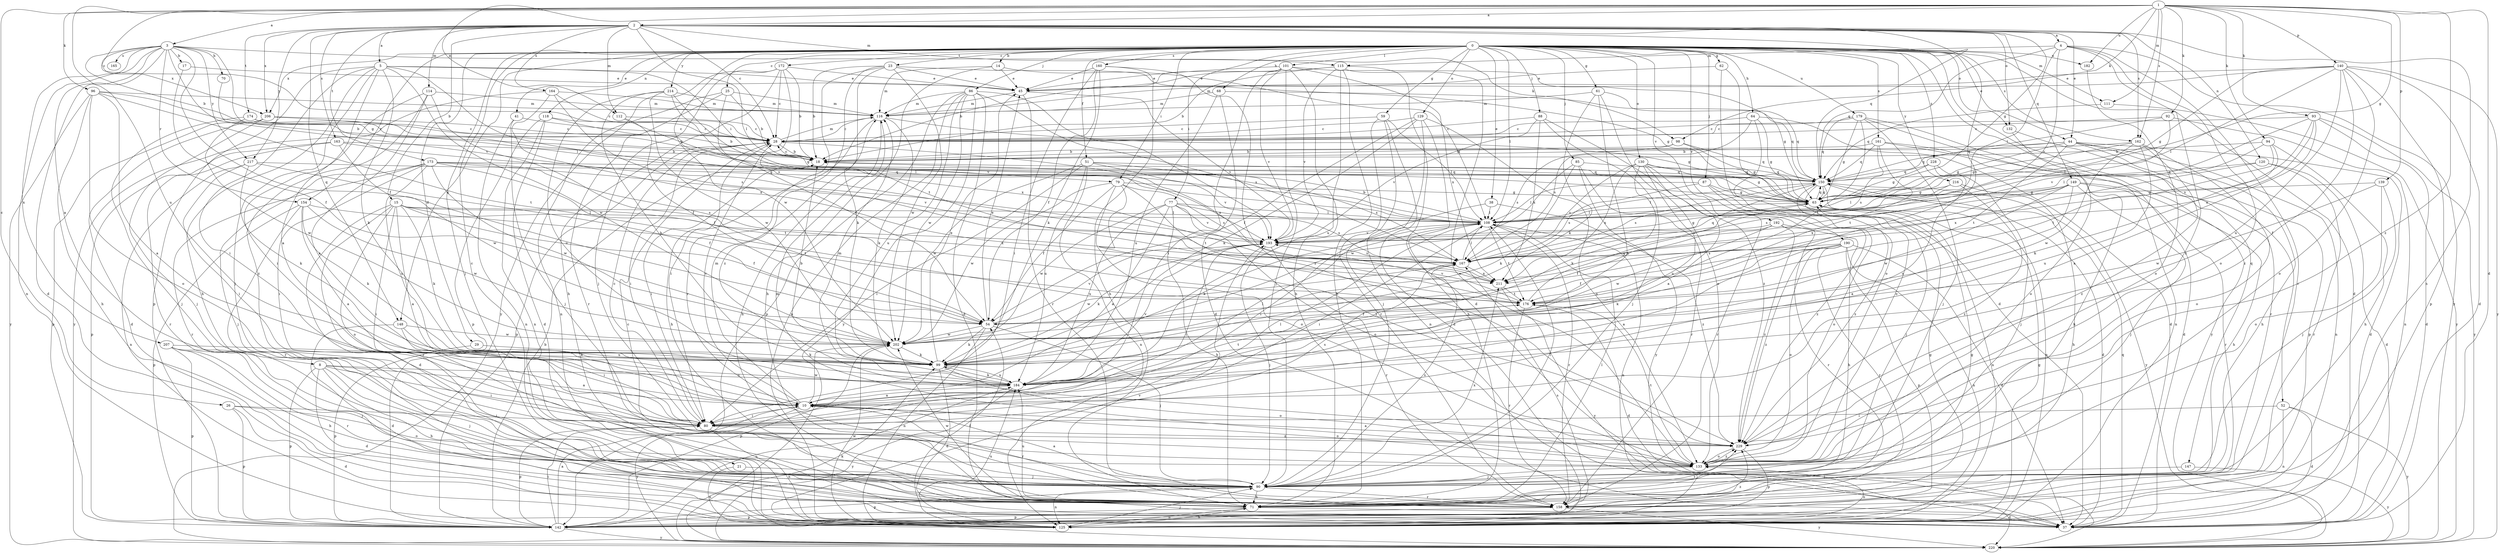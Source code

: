 strict digraph  {
0;
1;
2;
3;
4;
5;
8;
10;
14;
15;
17;
18;
21;
23;
25;
26;
28;
29;
37;
38;
41;
44;
45;
51;
52;
54;
59;
61;
62;
63;
64;
68;
70;
71;
77;
79;
80;
85;
86;
87;
88;
90;
92;
93;
94;
96;
98;
99;
101;
108;
111;
112;
114;
115;
116;
118;
120;
125;
129;
130;
132;
133;
139;
140;
142;
147;
148;
149;
150;
154;
158;
160;
161;
162;
163;
164;
165;
167;
172;
173;
174;
176;
179;
182;
184;
190;
192;
193;
202;
206;
207;
211;
214;
216;
217;
220;
228;
229;
0 -> 14  [label=b];
0 -> 21  [label=c];
0 -> 23  [label=c];
0 -> 25  [label=c];
0 -> 29  [label=d];
0 -> 37  [label=d];
0 -> 38  [label=e];
0 -> 41  [label=e];
0 -> 44  [label=e];
0 -> 51  [label=f];
0 -> 52  [label=f];
0 -> 59  [label=g];
0 -> 61  [label=g];
0 -> 62  [label=g];
0 -> 64  [label=h];
0 -> 68  [label=h];
0 -> 77  [label=i];
0 -> 79  [label=i];
0 -> 85  [label=j];
0 -> 86  [label=j];
0 -> 87  [label=j];
0 -> 88  [label=j];
0 -> 90  [label=j];
0 -> 101  [label=l];
0 -> 108  [label=l];
0 -> 111  [label=m];
0 -> 118  [label=n];
0 -> 129  [label=o];
0 -> 130  [label=o];
0 -> 132  [label=o];
0 -> 147  [label=q];
0 -> 148  [label=q];
0 -> 154  [label=r];
0 -> 160  [label=s];
0 -> 161  [label=s];
0 -> 162  [label=s];
0 -> 172  [label=t];
0 -> 179  [label=u];
0 -> 182  [label=u];
0 -> 190  [label=v];
0 -> 192  [label=v];
0 -> 202  [label=w];
0 -> 206  [label=x];
0 -> 214  [label=y];
0 -> 216  [label=y];
0 -> 228  [label=z];
1 -> 2  [label=a];
1 -> 3  [label=a];
1 -> 26  [label=c];
1 -> 28  [label=c];
1 -> 37  [label=d];
1 -> 63  [label=g];
1 -> 92  [label=k];
1 -> 93  [label=k];
1 -> 94  [label=k];
1 -> 96  [label=k];
1 -> 98  [label=k];
1 -> 111  [label=m];
1 -> 112  [label=m];
1 -> 139  [label=p];
1 -> 140  [label=p];
1 -> 162  [label=s];
1 -> 182  [label=u];
1 -> 184  [label=u];
1 -> 229  [label=z];
2 -> 4  [label=a];
2 -> 5  [label=a];
2 -> 15  [label=b];
2 -> 28  [label=c];
2 -> 44  [label=e];
2 -> 63  [label=g];
2 -> 108  [label=l];
2 -> 112  [label=m];
2 -> 114  [label=m];
2 -> 115  [label=m];
2 -> 120  [label=n];
2 -> 125  [label=n];
2 -> 132  [label=o];
2 -> 148  [label=q];
2 -> 149  [label=q];
2 -> 150  [label=q];
2 -> 162  [label=s];
2 -> 163  [label=s];
2 -> 164  [label=s];
2 -> 173  [label=t];
2 -> 174  [label=t];
2 -> 176  [label=t];
2 -> 206  [label=x];
2 -> 217  [label=y];
3 -> 8  [label=a];
3 -> 17  [label=b];
3 -> 18  [label=b];
3 -> 37  [label=d];
3 -> 54  [label=f];
3 -> 63  [label=g];
3 -> 70  [label=h];
3 -> 98  [label=k];
3 -> 125  [label=n];
3 -> 154  [label=r];
3 -> 165  [label=s];
3 -> 193  [label=v];
3 -> 206  [label=x];
3 -> 207  [label=x];
3 -> 217  [label=y];
4 -> 108  [label=l];
4 -> 115  [label=m];
4 -> 133  [label=o];
4 -> 150  [label=q];
4 -> 158  [label=r];
4 -> 193  [label=v];
4 -> 220  [label=y];
4 -> 229  [label=z];
5 -> 10  [label=a];
5 -> 45  [label=e];
5 -> 71  [label=h];
5 -> 79  [label=i];
5 -> 80  [label=i];
5 -> 90  [label=j];
5 -> 99  [label=k];
5 -> 142  [label=p];
5 -> 167  [label=s];
5 -> 202  [label=w];
8 -> 10  [label=a];
8 -> 37  [label=d];
8 -> 71  [label=h];
8 -> 80  [label=i];
8 -> 90  [label=j];
8 -> 142  [label=p];
8 -> 184  [label=u];
10 -> 28  [label=c];
10 -> 80  [label=i];
10 -> 116  [label=m];
10 -> 133  [label=o];
10 -> 158  [label=r];
10 -> 202  [label=w];
10 -> 220  [label=y];
14 -> 45  [label=e];
14 -> 71  [label=h];
14 -> 108  [label=l];
14 -> 116  [label=m];
15 -> 10  [label=a];
15 -> 37  [label=d];
15 -> 54  [label=f];
15 -> 80  [label=i];
15 -> 99  [label=k];
15 -> 108  [label=l];
15 -> 133  [label=o];
15 -> 158  [label=r];
15 -> 176  [label=t];
15 -> 211  [label=x];
17 -> 45  [label=e];
17 -> 54  [label=f];
18 -> 28  [label=c];
18 -> 80  [label=i];
18 -> 150  [label=q];
21 -> 90  [label=j];
21 -> 125  [label=n];
23 -> 18  [label=b];
23 -> 45  [label=e];
23 -> 63  [label=g];
23 -> 99  [label=k];
23 -> 158  [label=r];
23 -> 202  [label=w];
23 -> 229  [label=z];
25 -> 18  [label=b];
25 -> 54  [label=f];
25 -> 116  [label=m];
25 -> 125  [label=n];
25 -> 158  [label=r];
26 -> 37  [label=d];
26 -> 80  [label=i];
26 -> 133  [label=o];
26 -> 142  [label=p];
28 -> 18  [label=b];
28 -> 71  [label=h];
28 -> 80  [label=i];
28 -> 116  [label=m];
28 -> 142  [label=p];
28 -> 211  [label=x];
29 -> 99  [label=k];
29 -> 142  [label=p];
37 -> 150  [label=q];
38 -> 80  [label=i];
38 -> 108  [label=l];
38 -> 229  [label=z];
41 -> 28  [label=c];
41 -> 90  [label=j];
41 -> 125  [label=n];
44 -> 18  [label=b];
44 -> 37  [label=d];
44 -> 63  [label=g];
44 -> 71  [label=h];
44 -> 125  [label=n];
44 -> 142  [label=p];
44 -> 150  [label=q];
44 -> 176  [label=t];
45 -> 116  [label=m];
45 -> 158  [label=r];
45 -> 193  [label=v];
51 -> 80  [label=i];
51 -> 125  [label=n];
51 -> 150  [label=q];
51 -> 167  [label=s];
51 -> 184  [label=u];
51 -> 193  [label=v];
51 -> 202  [label=w];
52 -> 37  [label=d];
52 -> 80  [label=i];
52 -> 125  [label=n];
52 -> 220  [label=y];
54 -> 45  [label=e];
54 -> 90  [label=j];
54 -> 99  [label=k];
54 -> 125  [label=n];
54 -> 193  [label=v];
54 -> 202  [label=w];
59 -> 28  [label=c];
59 -> 37  [label=d];
59 -> 108  [label=l];
59 -> 125  [label=n];
59 -> 158  [label=r];
61 -> 10  [label=a];
61 -> 99  [label=k];
61 -> 116  [label=m];
61 -> 133  [label=o];
61 -> 150  [label=q];
62 -> 37  [label=d];
62 -> 45  [label=e];
62 -> 133  [label=o];
63 -> 108  [label=l];
63 -> 125  [label=n];
63 -> 150  [label=q];
64 -> 28  [label=c];
64 -> 37  [label=d];
64 -> 63  [label=g];
64 -> 133  [label=o];
64 -> 167  [label=s];
68 -> 37  [label=d];
68 -> 116  [label=m];
68 -> 150  [label=q];
68 -> 184  [label=u];
70 -> 108  [label=l];
71 -> 37  [label=d];
71 -> 63  [label=g];
71 -> 108  [label=l];
71 -> 125  [label=n];
71 -> 142  [label=p];
71 -> 184  [label=u];
71 -> 202  [label=w];
71 -> 229  [label=z];
77 -> 10  [label=a];
77 -> 71  [label=h];
77 -> 108  [label=l];
77 -> 133  [label=o];
77 -> 167  [label=s];
77 -> 184  [label=u];
77 -> 193  [label=v];
77 -> 202  [label=w];
79 -> 54  [label=f];
79 -> 63  [label=g];
79 -> 133  [label=o];
79 -> 167  [label=s];
79 -> 176  [label=t];
79 -> 202  [label=w];
79 -> 229  [label=z];
80 -> 28  [label=c];
80 -> 108  [label=l];
80 -> 125  [label=n];
80 -> 142  [label=p];
80 -> 167  [label=s];
80 -> 229  [label=z];
85 -> 99  [label=k];
85 -> 150  [label=q];
85 -> 158  [label=r];
85 -> 202  [label=w];
85 -> 220  [label=y];
86 -> 37  [label=d];
86 -> 116  [label=m];
86 -> 125  [label=n];
86 -> 142  [label=p];
86 -> 167  [label=s];
86 -> 184  [label=u];
86 -> 193  [label=v];
86 -> 202  [label=w];
86 -> 220  [label=y];
87 -> 63  [label=g];
87 -> 108  [label=l];
87 -> 133  [label=o];
87 -> 167  [label=s];
87 -> 229  [label=z];
88 -> 28  [label=c];
88 -> 90  [label=j];
88 -> 193  [label=v];
88 -> 211  [label=x];
88 -> 229  [label=z];
90 -> 10  [label=a];
90 -> 71  [label=h];
90 -> 108  [label=l];
90 -> 125  [label=n];
90 -> 142  [label=p];
90 -> 158  [label=r];
90 -> 167  [label=s];
90 -> 211  [label=x];
92 -> 28  [label=c];
92 -> 108  [label=l];
92 -> 125  [label=n];
92 -> 150  [label=q];
93 -> 10  [label=a];
93 -> 28  [label=c];
93 -> 37  [label=d];
93 -> 167  [label=s];
93 -> 193  [label=v];
93 -> 211  [label=x];
93 -> 220  [label=y];
94 -> 18  [label=b];
94 -> 71  [label=h];
94 -> 99  [label=k];
94 -> 108  [label=l];
94 -> 176  [label=t];
96 -> 10  [label=a];
96 -> 18  [label=b];
96 -> 71  [label=h];
96 -> 116  [label=m];
96 -> 133  [label=o];
96 -> 176  [label=t];
96 -> 220  [label=y];
98 -> 18  [label=b];
98 -> 63  [label=g];
98 -> 150  [label=q];
98 -> 167  [label=s];
99 -> 18  [label=b];
99 -> 37  [label=d];
99 -> 45  [label=e];
99 -> 133  [label=o];
99 -> 184  [label=u];
101 -> 18  [label=b];
101 -> 45  [label=e];
101 -> 63  [label=g];
101 -> 71  [label=h];
101 -> 80  [label=i];
101 -> 90  [label=j];
101 -> 193  [label=v];
101 -> 211  [label=x];
108 -> 18  [label=b];
108 -> 80  [label=i];
108 -> 99  [label=k];
108 -> 125  [label=n];
108 -> 158  [label=r];
108 -> 176  [label=t];
108 -> 193  [label=v];
111 -> 150  [label=q];
111 -> 220  [label=y];
112 -> 28  [label=c];
112 -> 54  [label=f];
112 -> 108  [label=l];
114 -> 10  [label=a];
114 -> 54  [label=f];
114 -> 80  [label=i];
114 -> 116  [label=m];
114 -> 229  [label=z];
115 -> 18  [label=b];
115 -> 37  [label=d];
115 -> 45  [label=e];
115 -> 71  [label=h];
115 -> 133  [label=o];
115 -> 184  [label=u];
115 -> 193  [label=v];
116 -> 28  [label=c];
116 -> 63  [label=g];
116 -> 71  [label=h];
116 -> 80  [label=i];
116 -> 99  [label=k];
118 -> 18  [label=b];
118 -> 28  [label=c];
118 -> 37  [label=d];
118 -> 125  [label=n];
118 -> 142  [label=p];
120 -> 37  [label=d];
120 -> 150  [label=q];
120 -> 158  [label=r];
120 -> 211  [label=x];
125 -> 54  [label=f];
125 -> 63  [label=g];
125 -> 71  [label=h];
125 -> 90  [label=j];
125 -> 133  [label=o];
125 -> 184  [label=u];
125 -> 202  [label=w];
129 -> 28  [label=c];
129 -> 54  [label=f];
129 -> 71  [label=h];
129 -> 90  [label=j];
129 -> 99  [label=k];
129 -> 133  [label=o];
130 -> 10  [label=a];
130 -> 63  [label=g];
130 -> 99  [label=k];
130 -> 150  [label=q];
130 -> 158  [label=r];
130 -> 167  [label=s];
130 -> 184  [label=u];
130 -> 211  [label=x];
132 -> 133  [label=o];
132 -> 158  [label=r];
133 -> 90  [label=j];
133 -> 116  [label=m];
133 -> 176  [label=t];
133 -> 229  [label=z];
139 -> 63  [label=g];
139 -> 90  [label=j];
139 -> 133  [label=o];
139 -> 202  [label=w];
140 -> 37  [label=d];
140 -> 45  [label=e];
140 -> 63  [label=g];
140 -> 108  [label=l];
140 -> 116  [label=m];
140 -> 133  [label=o];
140 -> 142  [label=p];
140 -> 184  [label=u];
140 -> 220  [label=y];
140 -> 229  [label=z];
142 -> 10  [label=a];
142 -> 18  [label=b];
142 -> 80  [label=i];
142 -> 167  [label=s];
142 -> 184  [label=u];
142 -> 220  [label=y];
142 -> 229  [label=z];
147 -> 90  [label=j];
147 -> 220  [label=y];
148 -> 37  [label=d];
148 -> 80  [label=i];
148 -> 184  [label=u];
148 -> 202  [label=w];
149 -> 10  [label=a];
149 -> 63  [label=g];
149 -> 71  [label=h];
149 -> 90  [label=j];
149 -> 158  [label=r];
149 -> 167  [label=s];
149 -> 202  [label=w];
149 -> 211  [label=x];
150 -> 37  [label=d];
150 -> 63  [label=g];
150 -> 90  [label=j];
150 -> 108  [label=l];
150 -> 125  [label=n];
150 -> 167  [label=s];
150 -> 220  [label=y];
150 -> 229  [label=z];
154 -> 10  [label=a];
154 -> 99  [label=k];
154 -> 108  [label=l];
154 -> 142  [label=p];
154 -> 158  [label=r];
154 -> 202  [label=w];
158 -> 28  [label=c];
158 -> 63  [label=g];
158 -> 142  [label=p];
158 -> 220  [label=y];
160 -> 45  [label=e];
160 -> 54  [label=f];
160 -> 71  [label=h];
160 -> 80  [label=i];
160 -> 99  [label=k];
160 -> 229  [label=z];
161 -> 18  [label=b];
161 -> 37  [label=d];
161 -> 71  [label=h];
161 -> 150  [label=q];
161 -> 167  [label=s];
161 -> 176  [label=t];
162 -> 18  [label=b];
162 -> 63  [label=g];
162 -> 133  [label=o];
162 -> 184  [label=u];
162 -> 202  [label=w];
162 -> 229  [label=z];
163 -> 18  [label=b];
163 -> 63  [label=g];
163 -> 142  [label=p];
163 -> 158  [label=r];
163 -> 202  [label=w];
164 -> 28  [label=c];
164 -> 116  [label=m];
164 -> 167  [label=s];
164 -> 211  [label=x];
164 -> 220  [label=y];
167 -> 108  [label=l];
167 -> 150  [label=q];
167 -> 202  [label=w];
167 -> 211  [label=x];
172 -> 18  [label=b];
172 -> 28  [label=c];
172 -> 45  [label=e];
172 -> 71  [label=h];
172 -> 90  [label=j];
172 -> 176  [label=t];
172 -> 220  [label=y];
173 -> 80  [label=i];
173 -> 90  [label=j];
173 -> 150  [label=q];
173 -> 158  [label=r];
173 -> 167  [label=s];
173 -> 176  [label=t];
173 -> 184  [label=u];
173 -> 193  [label=v];
173 -> 202  [label=w];
174 -> 18  [label=b];
174 -> 28  [label=c];
174 -> 90  [label=j];
174 -> 202  [label=w];
176 -> 37  [label=d];
176 -> 54  [label=f];
176 -> 63  [label=g];
176 -> 158  [label=r];
176 -> 193  [label=v];
179 -> 28  [label=c];
179 -> 63  [label=g];
179 -> 90  [label=j];
179 -> 125  [label=n];
179 -> 150  [label=q];
179 -> 176  [label=t];
179 -> 220  [label=y];
182 -> 133  [label=o];
184 -> 10  [label=a];
184 -> 99  [label=k];
184 -> 108  [label=l];
184 -> 116  [label=m];
184 -> 176  [label=t];
184 -> 193  [label=v];
184 -> 220  [label=y];
190 -> 10  [label=a];
190 -> 37  [label=d];
190 -> 54  [label=f];
190 -> 99  [label=k];
190 -> 125  [label=n];
190 -> 133  [label=o];
190 -> 142  [label=p];
190 -> 158  [label=r];
190 -> 167  [label=s];
190 -> 229  [label=z];
192 -> 54  [label=f];
192 -> 71  [label=h];
192 -> 158  [label=r];
192 -> 193  [label=v];
192 -> 202  [label=w];
192 -> 229  [label=z];
193 -> 63  [label=g];
193 -> 80  [label=i];
193 -> 90  [label=j];
193 -> 99  [label=k];
193 -> 158  [label=r];
193 -> 167  [label=s];
202 -> 99  [label=k];
202 -> 142  [label=p];
206 -> 28  [label=c];
206 -> 37  [label=d];
206 -> 63  [label=g];
206 -> 90  [label=j];
206 -> 142  [label=p];
207 -> 71  [label=h];
207 -> 90  [label=j];
207 -> 99  [label=k];
207 -> 142  [label=p];
207 -> 158  [label=r];
211 -> 176  [label=t];
211 -> 220  [label=y];
214 -> 99  [label=k];
214 -> 116  [label=m];
214 -> 184  [label=u];
214 -> 193  [label=v];
214 -> 202  [label=w];
214 -> 211  [label=x];
216 -> 63  [label=g];
216 -> 71  [label=h];
216 -> 108  [label=l];
216 -> 229  [label=z];
217 -> 54  [label=f];
217 -> 80  [label=i];
217 -> 99  [label=k];
217 -> 125  [label=n];
217 -> 150  [label=q];
220 -> 99  [label=k];
220 -> 193  [label=v];
228 -> 63  [label=g];
228 -> 90  [label=j];
228 -> 150  [label=q];
228 -> 184  [label=u];
229 -> 10  [label=a];
229 -> 133  [label=o];
229 -> 142  [label=p];
}
